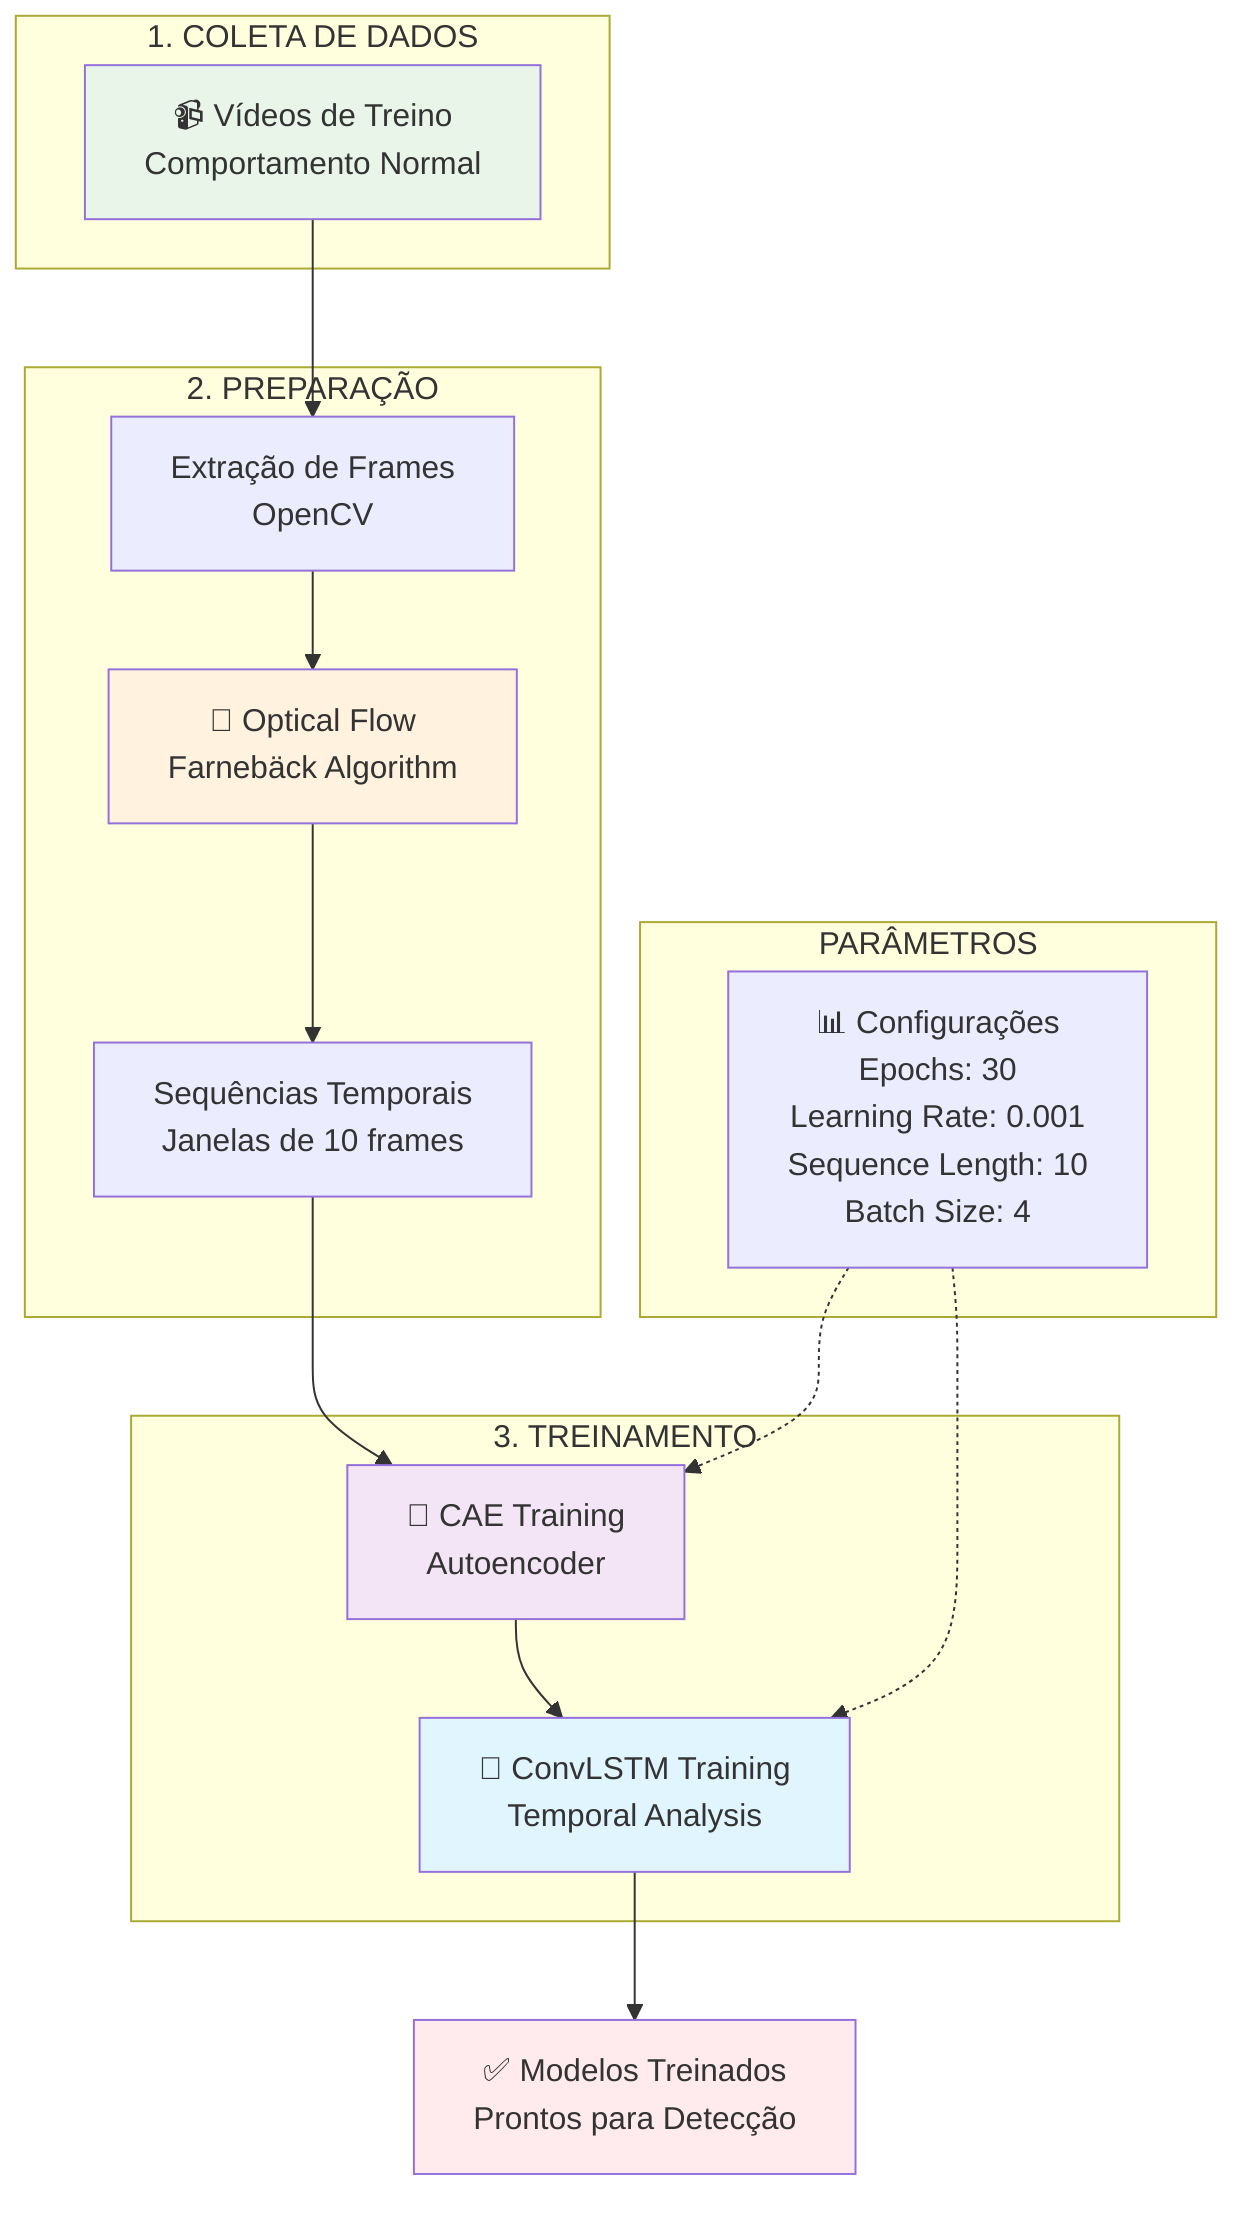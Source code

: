 flowchart TD
    subgraph "1. COLETA DE DADOS"
        A[📹 Vídeos de Treino<br/>Comportamento Normal]
    end
    
    subgraph "2. PREPARAÇÃO"
        A --> B[Extração de Frames<br/>OpenCV]
        B --> C[🔄 Optical Flow<br/>Farnebäck Algorithm]
        C --> D[Sequências Temporais<br/>Janelas de 10 frames]
    end
    
    subgraph "3. TREINAMENTO"
        D --> E[🧠 CAE Training<br/>Autoencoder]
        E --> F[🔄 ConvLSTM Training<br/>Temporal Analysis]
    end
    
    subgraph "PARÂMETROS"
        G[📊 Configurações<br/>Epochs: 30<br/>Learning Rate: 0.001<br/>Sequence Length: 10<br/>Batch Size: 4]
    end
    
    G -.-> E
    G -.-> F
    
    F --> H[✅ Modelos Treinados<br/>Prontos para Detecção]
    
    style A fill:#e8f5e8
    style C fill:#fff3e0
    style E fill:#f3e5f5
    style F fill:#e1f5fe
    style H fill:#ffebee
